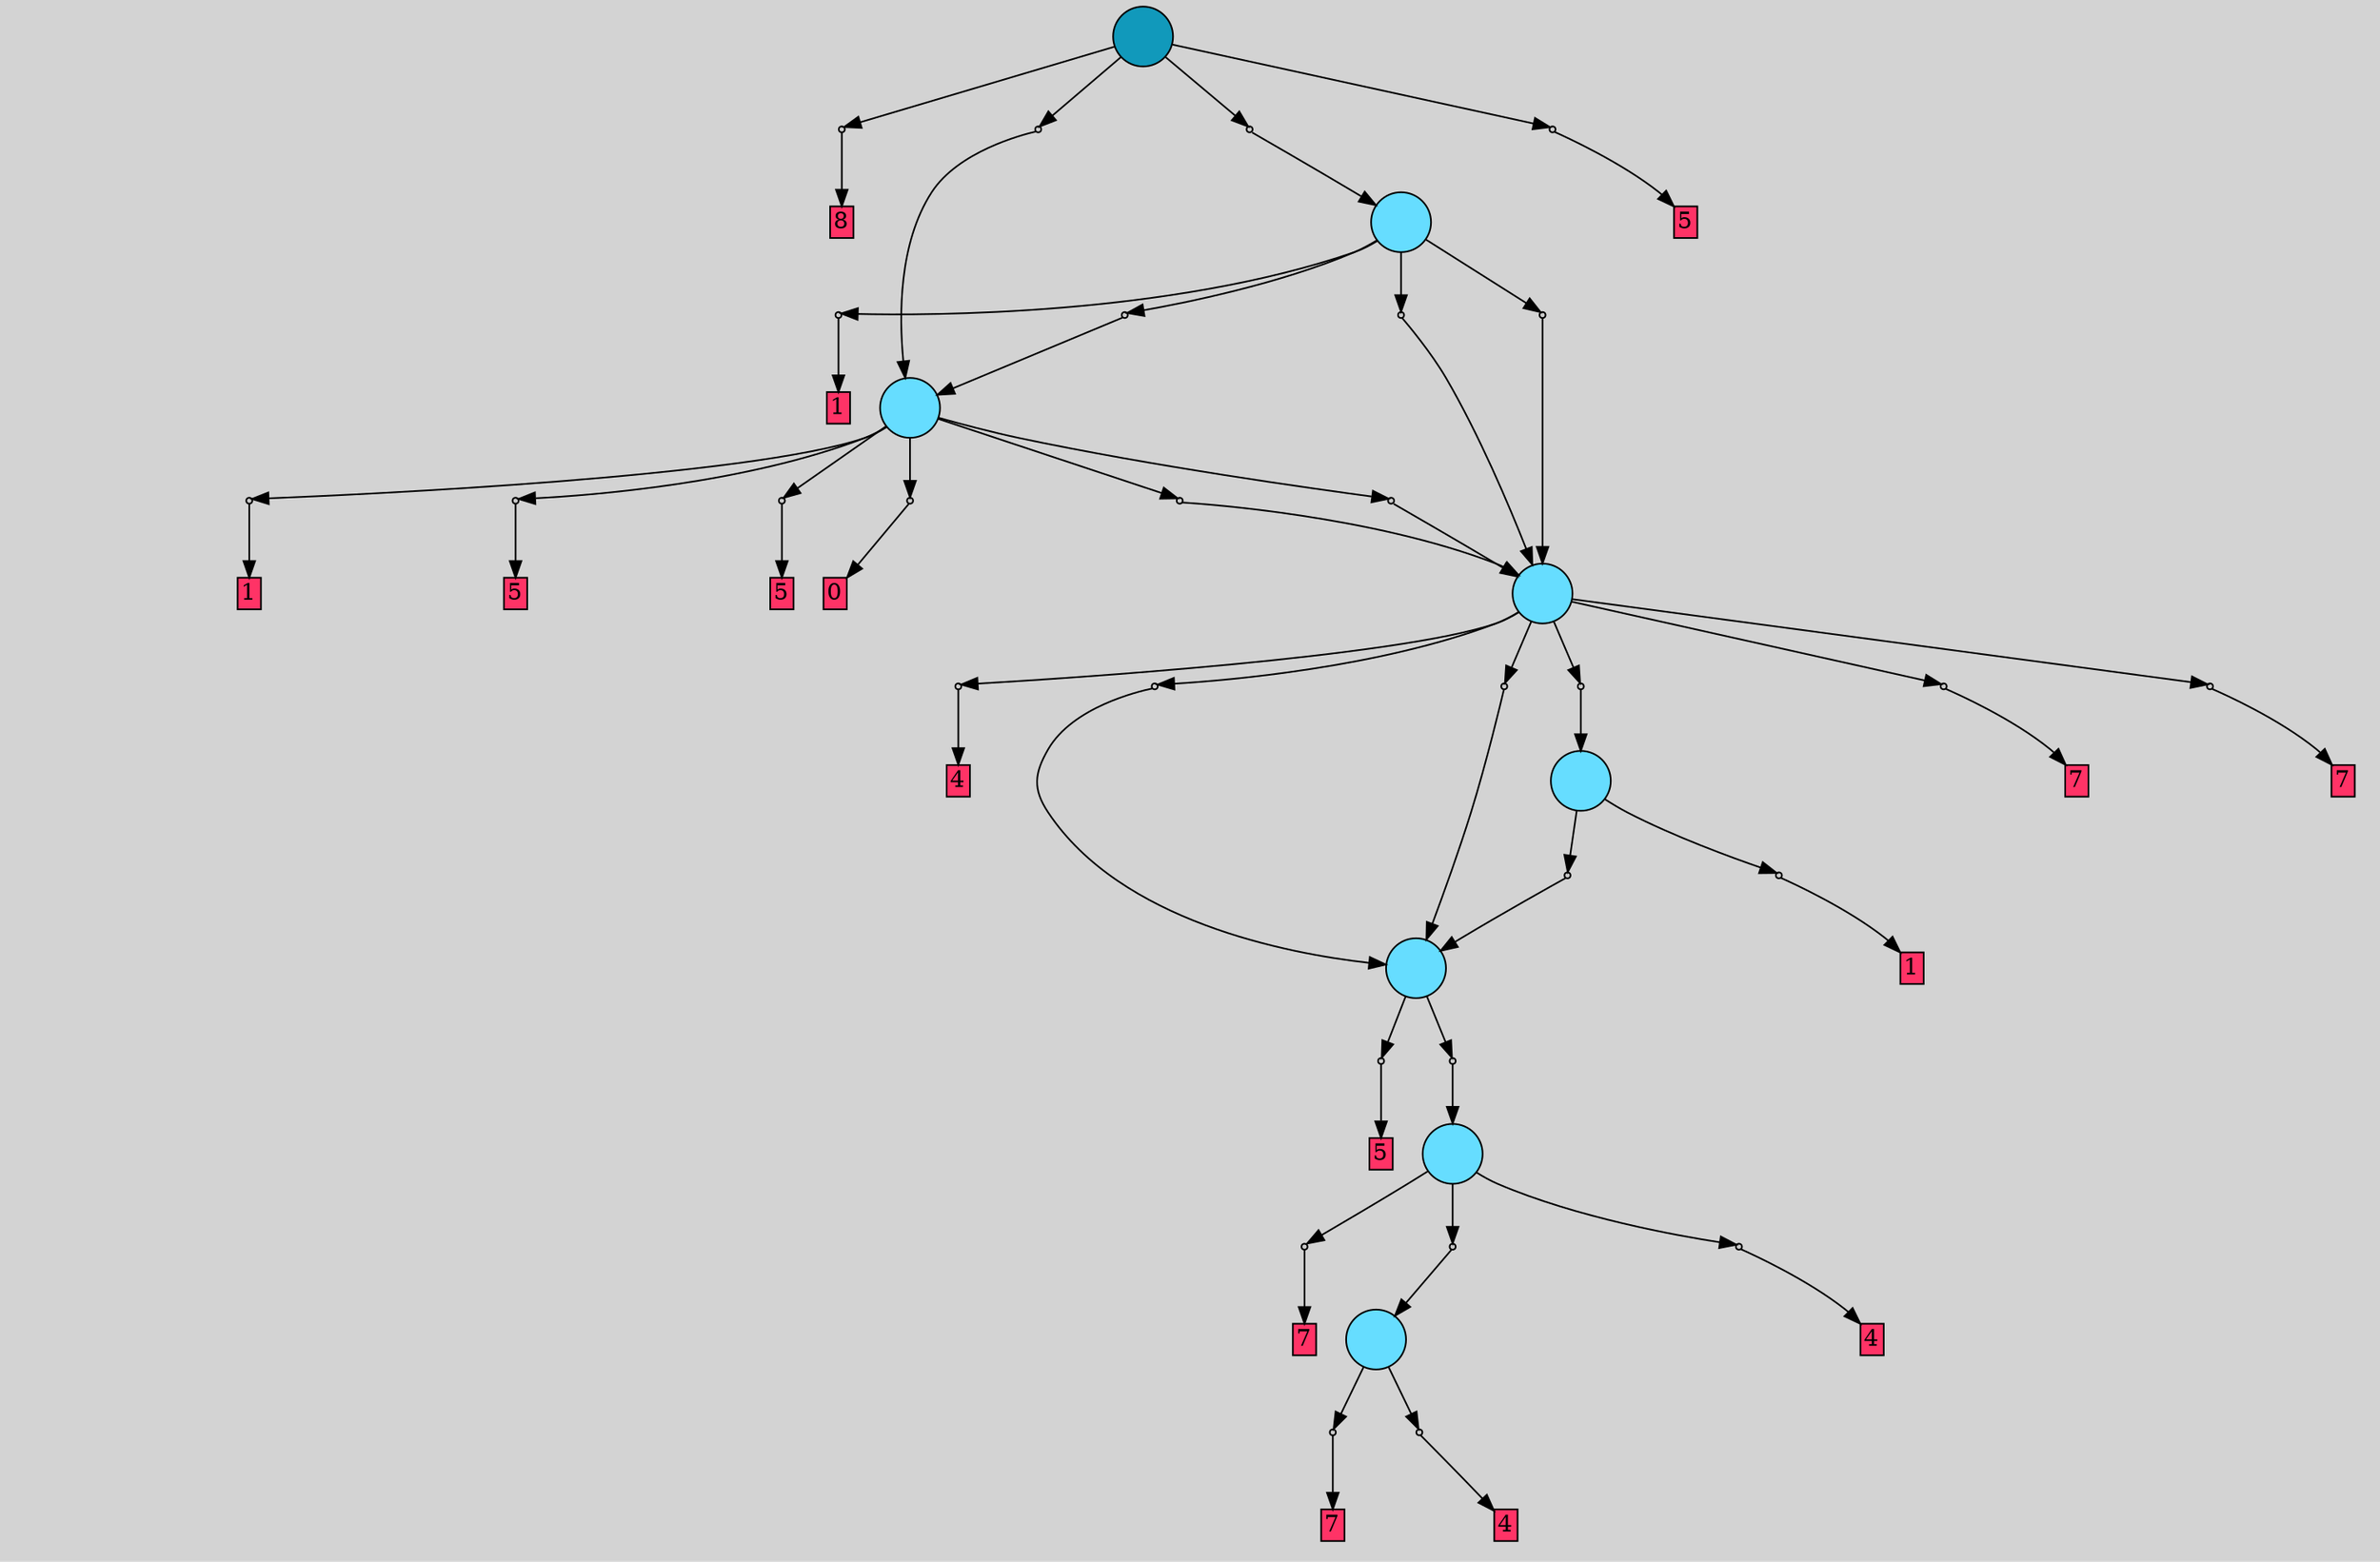 // File exported with GEGELATI v1.3.1
// On the 2024-04-12 16:05:18
// With the File::TPGGraphDotExporter
digraph{
	graph[pad = "0.212, 0.055" bgcolor = lightgray]
	node[shape=circle style = filled label = ""]
		T0 [fillcolor="#66ddff"]
		T1 [fillcolor="#66ddff"]
		T2 [fillcolor="#66ddff"]
		T3 [fillcolor="#66ddff"]
		T4 [fillcolor="#66ddff"]
		T5 [fillcolor="#66ddff"]
		T6 [fillcolor="#66ddff"]
		T7 [fillcolor="#1199bb"]
		P0 [fillcolor="#cccccc" shape=point] //
		I0 [shape=box style=invis label="1|0&1|1#2|0&#92;n"]
		P0 -> I0[style=invis]
		A0 [fillcolor="#ff3366" shape=box margin=0.03 width=0 height=0 label="7"]
		T0 -> P0 -> A0
		P1 [fillcolor="#cccccc" shape=point] //
		I1 [shape=box style=invis label=""]
		P1 -> I1[style=invis]
		A1 [fillcolor="#ff3366" shape=box margin=0.03 width=0 height=0 label="4"]
		T0 -> P1 -> A1
		P2 [fillcolor="#cccccc" shape=point] //
		I2 [shape=box style=invis label="1|0&1|1#2|0&#92;n"]
		P2 -> I2[style=invis]
		A2 [fillcolor="#ff3366" shape=box margin=0.03 width=0 height=0 label="7"]
		T1 -> P2 -> A2
		P3 [fillcolor="#cccccc" shape=point] //
		I3 [shape=box style=invis label="0|0&3|2#1|7&#92;n"]
		P3 -> I3[style=invis]
		T1 -> P3 -> T0
		P4 [fillcolor="#cccccc" shape=point] //
		I4 [shape=box style=invis label="2|0&2|4#3|6&#92;n"]
		P4 -> I4[style=invis]
		A3 [fillcolor="#ff3366" shape=box margin=0.03 width=0 height=0 label="4"]
		T1 -> P4 -> A3
		P5 [fillcolor="#cccccc" shape=point] //
		I5 [shape=box style=invis label="0|0&1|2#2|5&#92;n"]
		P5 -> I5[style=invis]
		A4 [fillcolor="#ff3366" shape=box margin=0.03 width=0 height=0 label="5"]
		T2 -> P5 -> A4
		P6 [fillcolor="#cccccc" shape=point] //
		I6 [shape=box style=invis label=""]
		P6 -> I6[style=invis]
		T2 -> P6 -> T1
		P7 [fillcolor="#cccccc" shape=point] //
		I7 [shape=box style=invis label="2|0&3|1#4|6&#92;n"]
		P7 -> I7[style=invis]
		A5 [fillcolor="#ff3366" shape=box margin=0.03 width=0 height=0 label="1"]
		T3 -> P7 -> A5
		P8 [fillcolor="#cccccc" shape=point] //
		I8 [shape=box style=invis label="4|0&4|7#2|3&#92;n"]
		P8 -> I8[style=invis]
		T3 -> P8 -> T2
		P9 [fillcolor="#cccccc" shape=point] //
		I9 [shape=box style=invis label="2|0&4|5#3|2&#92;n"]
		P9 -> I9[style=invis]
		T4 -> P9 -> T2
		P10 [fillcolor="#cccccc" shape=point] //
		I10 [shape=box style=invis label="4|0&1|3#0|3&#92;n"]
		P10 -> I10[style=invis]
		A6 [fillcolor="#ff3366" shape=box margin=0.03 width=0 height=0 label="4"]
		T4 -> P10 -> A6
		P11 [fillcolor="#cccccc" shape=point] //
		I11 [shape=box style=invis label="2|0&3|1#4|6&#92;n"]
		P11 -> I11[style=invis]
		T4 -> P11 -> T3
		P12 [fillcolor="#cccccc" shape=point] //
		I12 [shape=box style=invis label="1|3&1|0#2|0&#92;n4|0&3|6#0|3&#92;n"]
		P12 -> I12[style=invis]
		T4 -> P12 -> T2
		P13 [fillcolor="#cccccc" shape=point] //
		I13 [shape=box style=invis label="1|0&2|6#3|4&#92;n"]
		P13 -> I13[style=invis]
		A7 [fillcolor="#ff3366" shape=box margin=0.03 width=0 height=0 label="7"]
		T4 -> P13 -> A7
		P14 [fillcolor="#cccccc" shape=point] //
		I14 [shape=box style=invis label="2|0&3|4#4|5&#92;n"]
		P14 -> I14[style=invis]
		A8 [fillcolor="#ff3366" shape=box margin=0.03 width=0 height=0 label="7"]
		T4 -> P14 -> A8
		P15 [fillcolor="#cccccc" shape=point] //
		I15 [shape=box style=invis label="3|0&4|5#3|2&#92;n"]
		P15 -> I15[style=invis]
		A9 [fillcolor="#ff3366" shape=box margin=0.03 width=0 height=0 label="5"]
		T5 -> P15 -> A9
		P16 [fillcolor="#cccccc" shape=point] //
		I16 [shape=box style=invis label="0|0&4|2#1|6&#92;n"]
		P16 -> I16[style=invis]
		A10 [fillcolor="#ff3366" shape=box margin=0.03 width=0 height=0 label="0"]
		T5 -> P16 -> A10
		P17 [fillcolor="#cccccc" shape=point] //
		I17 [shape=box style=invis label="2|0&4|1#3|1&#92;n"]
		P17 -> I17[style=invis]
		A11 [fillcolor="#ff3366" shape=box margin=0.03 width=0 height=0 label="1"]
		T5 -> P17 -> A11
		P18 [fillcolor="#cccccc" shape=point] //
		I18 [shape=box style=invis label="1|0&2|5#4|7&#92;n"]
		P18 -> I18[style=invis]
		T5 -> P18 -> T4
		P19 [fillcolor="#cccccc" shape=point] //
		I19 [shape=box style=invis label="2|0&4|7#3|2&#92;n"]
		P19 -> I19[style=invis]
		A12 [fillcolor="#ff3366" shape=box margin=0.03 width=0 height=0 label="5"]
		T5 -> P19 -> A12
		P20 [fillcolor="#cccccc" shape=point] //
		I20 [shape=box style=invis label="4|0&4|2#4|2&#92;n"]
		P20 -> I20[style=invis]
		T5 -> P20 -> T4
		P21 [fillcolor="#cccccc" shape=point] //
		I21 [shape=box style=invis label="0|0&4|1#1|6&#92;n"]
		P21 -> I21[style=invis]
		T6 -> P21 -> T5
		P22 [fillcolor="#cccccc" shape=point] //
		I22 [shape=box style=invis label="4|0&4|7#1|2&#92;n"]
		P22 -> I22[style=invis]
		T6 -> P22 -> T4
		P23 [fillcolor="#cccccc" shape=point] //
		I23 [shape=box style=invis label="2|0&1|7#3|2&#92;n"]
		P23 -> I23[style=invis]
		A13 [fillcolor="#ff3366" shape=box margin=0.03 width=0 height=0 label="1"]
		T6 -> P23 -> A13
		P24 [fillcolor="#cccccc" shape=point] //
		I24 [shape=box style=invis label="4|0&4|2#4|2&#92;n"]
		P24 -> I24[style=invis]
		T6 -> P24 -> T4
		P25 [fillcolor="#cccccc" shape=point] //
		I25 [shape=box style=invis label="0|0&4|0#1|6&#92;n"]
		P25 -> I25[style=invis]
		T7 -> P25 -> T5
		P26 [fillcolor="#cccccc" shape=point] //
		I26 [shape=box style=invis label="1|0&3|5#1|3&#92;n"]
		P26 -> I26[style=invis]
		A14 [fillcolor="#ff3366" shape=box margin=0.03 width=0 height=0 label="8"]
		T7 -> P26 -> A14
		P27 [fillcolor="#cccccc" shape=point] //
		I27 [shape=box style=invis label="2|0&3|1#3|2&#92;n"]
		P27 -> I27[style=invis]
		T7 -> P27 -> T6
		P28 [fillcolor="#cccccc" shape=point] //
		I28 [shape=box style=invis label="2|0&4|7#3|2&#92;n"]
		P28 -> I28[style=invis]
		A15 [fillcolor="#ff3366" shape=box margin=0.03 width=0 height=0 label="5"]
		T7 -> P28 -> A15
		{ rank= same T7 }
}
